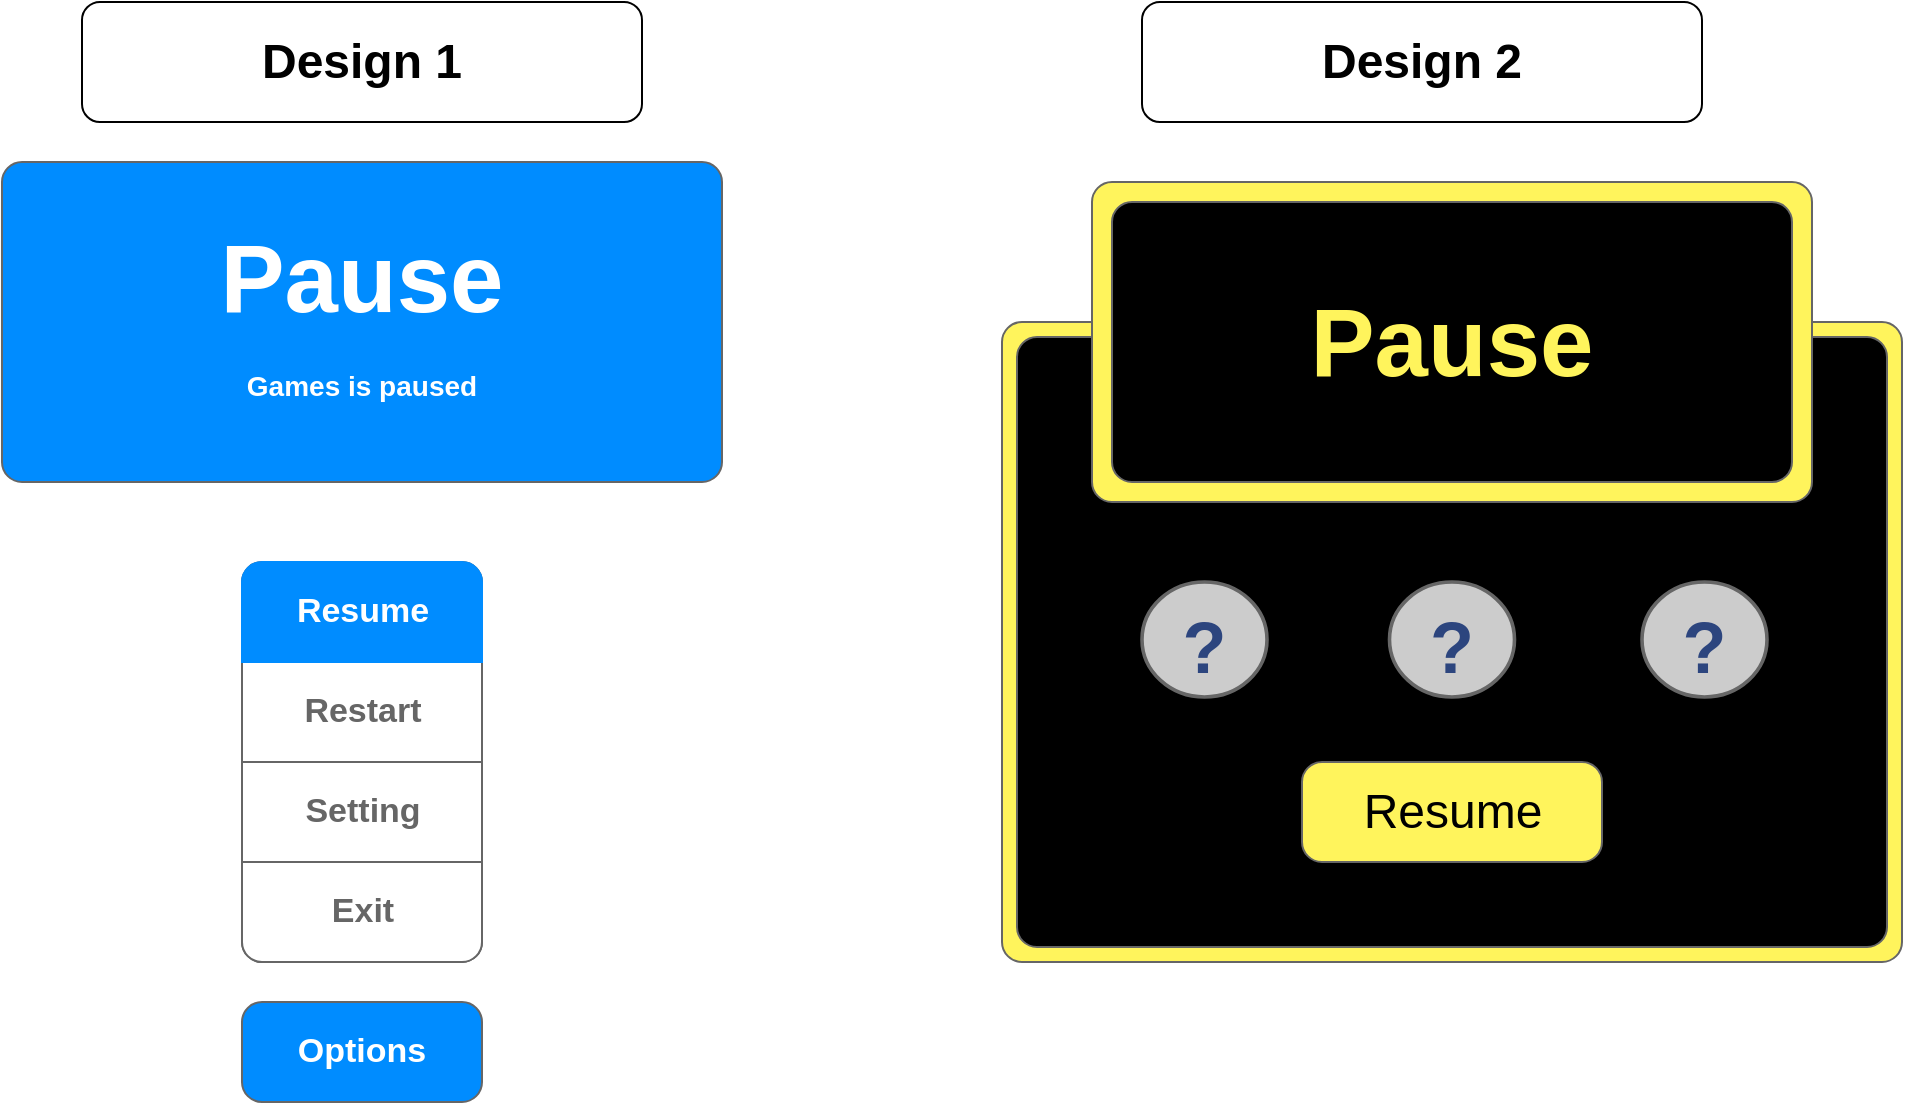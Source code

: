 <mxfile>
    <diagram id="sOKbSHmbE_Tj8as40604" name="Page-1">
        <mxGraphModel dx="1386" dy="1892" grid="1" gridSize="10" guides="1" tooltips="1" connect="1" arrows="1" fold="1" page="1" pageScale="1" pageWidth="850" pageHeight="1100" math="0" shadow="0">
            <root>
                <mxCell id="0"/>
                <mxCell id="1" parent="0"/>
                <mxCell id="11" value="" style="strokeWidth=1;shadow=0;dashed=0;align=center;html=1;shape=mxgraph.mockup.buttons.multiButton;fillColor=#008cff;strokeColor=#666666;mainText=;subText=;" parent="1" vertex="1">
                    <mxGeometry x="40" y="40" width="360" height="160" as="geometry"/>
                </mxCell>
                <mxCell id="12" value="&lt;font style=&quot;font-size: 48px;&quot;&gt;Pause&lt;/font&gt;" style="strokeWidth=1;shadow=0;dashed=0;align=center;html=1;shape=mxgraph.mockup.anchor;fontSize=16;fontColor=#ffffff;fontStyle=1;whiteSpace=wrap;" parent="11" vertex="1">
                    <mxGeometry y="25.6" width="360" height="64" as="geometry"/>
                </mxCell>
                <mxCell id="13" value="&lt;font style=&quot;font-size: 14px;&quot;&gt;Games is paused&lt;/font&gt;" style="strokeWidth=1;shadow=0;dashed=0;align=center;html=1;shape=mxgraph.mockup.anchor;fontSize=12;fontColor=#ffffff;fontStyle=1;whiteSpace=wrap;" parent="11" vertex="1">
                    <mxGeometry y="96" width="360" height="32" as="geometry"/>
                </mxCell>
                <mxCell id="14" value="" style="strokeWidth=1;shadow=0;dashed=0;align=center;html=1;shape=mxgraph.mockup.rrect;rSize=10;strokeColor=#666666;" parent="1" vertex="1">
                    <mxGeometry x="160" y="240" width="120" height="200" as="geometry"/>
                </mxCell>
                <mxCell id="15" value="Restart" style="strokeColor=inherit;fillColor=inherit;gradientColor=inherit;strokeWidth=1;shadow=0;dashed=0;align=center;html=1;shape=mxgraph.mockup.rrect;rSize=0;fontSize=17;fontColor=#666666;fontStyle=1;resizeWidth=1;" parent="14" vertex="1">
                    <mxGeometry width="120" height="50" relative="1" as="geometry">
                        <mxPoint y="50" as="offset"/>
                    </mxGeometry>
                </mxCell>
                <mxCell id="16" value="Setting" style="strokeColor=inherit;fillColor=inherit;gradientColor=inherit;strokeWidth=1;shadow=0;dashed=0;align=center;html=1;shape=mxgraph.mockup.rrect;rSize=0;fontSize=17;fontColor=#666666;fontStyle=1;resizeWidth=1;" parent="14" vertex="1">
                    <mxGeometry width="120" height="50" relative="1" as="geometry">
                        <mxPoint y="100" as="offset"/>
                    </mxGeometry>
                </mxCell>
                <mxCell id="17" value="Exit" style="strokeColor=inherit;fillColor=inherit;gradientColor=inherit;strokeWidth=1;shadow=0;dashed=0;align=center;html=1;shape=mxgraph.mockup.bottomButton;rSize=10;fontSize=17;fontColor=#666666;fontStyle=1;resizeWidth=1;" parent="14" vertex="1">
                    <mxGeometry y="1" width="120" height="50" relative="1" as="geometry">
                        <mxPoint y="-50" as="offset"/>
                    </mxGeometry>
                </mxCell>
                <mxCell id="18" value="Resume" style="strokeWidth=1;shadow=0;dashed=0;align=center;html=1;shape=mxgraph.mockup.topButton;rSize=10;fontSize=17;fontColor=#ffffff;fontStyle=1;fillColor=#008cff;strokeColor=#008cff;resizeWidth=1;" parent="14" vertex="1">
                    <mxGeometry width="120" height="50" relative="1" as="geometry"/>
                </mxCell>
                <mxCell id="19" value="Options" style="strokeWidth=1;shadow=0;dashed=0;align=center;html=1;shape=mxgraph.mockup.buttons.button;strokeColor=#666666;fontColor=#ffffff;mainText=;buttonStyle=round;fontSize=17;fontStyle=1;fillColor=#008cff;whiteSpace=wrap;" parent="1" vertex="1">
                    <mxGeometry x="160" y="460" width="120" height="50" as="geometry"/>
                </mxCell>
                <mxCell id="20" value="&lt;b&gt;&lt;font style=&quot;font-size: 24px;&quot;&gt;Design 1&lt;/font&gt;&lt;/b&gt;" style="rounded=1;whiteSpace=wrap;html=1;" vertex="1" parent="1">
                    <mxGeometry x="80" y="-40" width="280" height="60" as="geometry"/>
                </mxCell>
                <mxCell id="21" value="&lt;b style=&quot;font-size: 12px;&quot;&gt;&lt;font style=&quot;font-size: 24px;&quot;&gt;Design 2&lt;/font&gt;&lt;/b&gt;" style="rounded=1;whiteSpace=wrap;html=1;fontSize=24;" vertex="1" parent="1">
                    <mxGeometry x="610" y="-40" width="280" height="60" as="geometry"/>
                </mxCell>
                <mxCell id="27" value="" style="strokeWidth=1;shadow=0;dashed=0;align=center;html=1;shape=mxgraph.mockup.buttons.multiButton;fillColor=#FFF45C;strokeColor=#666666;mainText=;subText=;" vertex="1" parent="1">
                    <mxGeometry x="540" y="120" width="450" height="320" as="geometry"/>
                </mxCell>
                <mxCell id="29" value="" style="strokeWidth=1;shadow=0;dashed=0;align=center;html=1;shape=mxgraph.mockup.anchor;fontSize=12;fontColor=#ffffff;fontStyle=1;whiteSpace=wrap;" vertex="1" parent="27">
                    <mxGeometry y="192" width="450" height="64" as="geometry"/>
                </mxCell>
                <mxCell id="42" value="" style="strokeWidth=1;shadow=0;dashed=0;align=center;html=1;shape=mxgraph.mockup.buttons.multiButton;fillColor=#000000;strokeColor=#666666;mainText=;subText=;" vertex="1" parent="27">
                    <mxGeometry x="7.5" y="7.5" width="435" height="305" as="geometry"/>
                </mxCell>
                <mxCell id="43" value="" style="strokeWidth=1;shadow=0;dashed=0;align=center;html=1;shape=mxgraph.mockup.anchor;fontSize=12;fontColor=#ffffff;fontStyle=1;whiteSpace=wrap;" vertex="1" parent="42">
                    <mxGeometry y="183" width="435" height="61" as="geometry"/>
                </mxCell>
                <mxCell id="30" value="" style="strokeWidth=1;shadow=0;dashed=0;align=center;html=1;shape=mxgraph.mockup.buttons.multiButton;fillColor=#FFF45C;strokeColor=#666666;mainText=;subText=;" vertex="1" parent="42">
                    <mxGeometry x="37.5" y="-77.5" width="360" height="160" as="geometry"/>
                </mxCell>
                <mxCell id="32" value="" style="strokeWidth=1;shadow=0;dashed=0;align=center;html=1;shape=mxgraph.mockup.anchor;fontSize=12;fontColor=#ffffff;fontStyle=1;whiteSpace=wrap;" vertex="1" parent="30">
                    <mxGeometry y="96" width="360" height="32" as="geometry"/>
                </mxCell>
                <mxCell id="39" value="" style="strokeWidth=1;shadow=0;dashed=0;align=center;html=1;shape=mxgraph.mockup.buttons.multiButton;fillColor=#000000;strokeColor=#666666;mainText=;subText=;" vertex="1" parent="30">
                    <mxGeometry x="10" y="10" width="340" height="140" as="geometry"/>
                </mxCell>
                <mxCell id="40" value="&lt;font color=&quot;#fff45c&quot; style=&quot;font-size: 48px;&quot;&gt;Pause&lt;/font&gt;" style="strokeWidth=1;shadow=0;dashed=0;align=center;html=1;shape=mxgraph.mockup.anchor;fontSize=16;fontColor=#ffffff;fontStyle=1;whiteSpace=wrap;" vertex="1" parent="39">
                    <mxGeometry y="42" width="340" height="56" as="geometry"/>
                </mxCell>
                <mxCell id="41" value="" style="strokeWidth=1;shadow=0;dashed=0;align=center;html=1;shape=mxgraph.mockup.anchor;fontSize=12;fontColor=#ffffff;fontStyle=1;whiteSpace=wrap;" vertex="1" parent="39">
                    <mxGeometry y="84" width="340" height="28" as="geometry"/>
                </mxCell>
                <mxCell id="52" value="" style="verticalLabelPosition=bottom;shadow=0;dashed=0;align=center;html=1;verticalAlign=top;strokeWidth=1;shape=mxgraph.mockup.misc.help_icon;fontSize=24;fontColor=#FFF45C;fillColor=#000000;" vertex="1" parent="42">
                    <mxGeometry x="62.5" y="122.5" width="62.5" height="57.5" as="geometry"/>
                </mxCell>
                <mxCell id="53" value="" style="verticalLabelPosition=bottom;shadow=0;dashed=0;align=center;html=1;verticalAlign=top;strokeWidth=1;shape=mxgraph.mockup.misc.help_icon;fontSize=24;fontColor=#FFF45C;fillColor=#000000;" vertex="1" parent="42">
                    <mxGeometry x="312.5" y="122.5" width="62.5" height="57.5" as="geometry"/>
                </mxCell>
                <mxCell id="56" value="&lt;font color=&quot;#000000&quot;&gt;Resume&lt;/font&gt;" style="strokeWidth=1;shadow=0;dashed=0;align=center;html=1;shape=mxgraph.mockup.buttons.multiButton;fillColor=#fff45c;strokeColor=#666666;mainText=;subText=;fontSize=24;fontColor=#FFF45C;" vertex="1" parent="42">
                    <mxGeometry x="142.5" y="212.5" width="150" height="50" as="geometry"/>
                </mxCell>
                <mxCell id="54" value="" style="verticalLabelPosition=bottom;shadow=0;dashed=0;align=center;html=1;verticalAlign=top;strokeWidth=1;shape=mxgraph.mockup.misc.help_icon;fontSize=24;fontColor=#FFF45C;fillColor=#FFF45C;" vertex="1" parent="42">
                    <mxGeometry x="186.25" y="122.5" width="62.5" height="57.5" as="geometry"/>
                </mxCell>
            </root>
        </mxGraphModel>
    </diagram>
</mxfile>